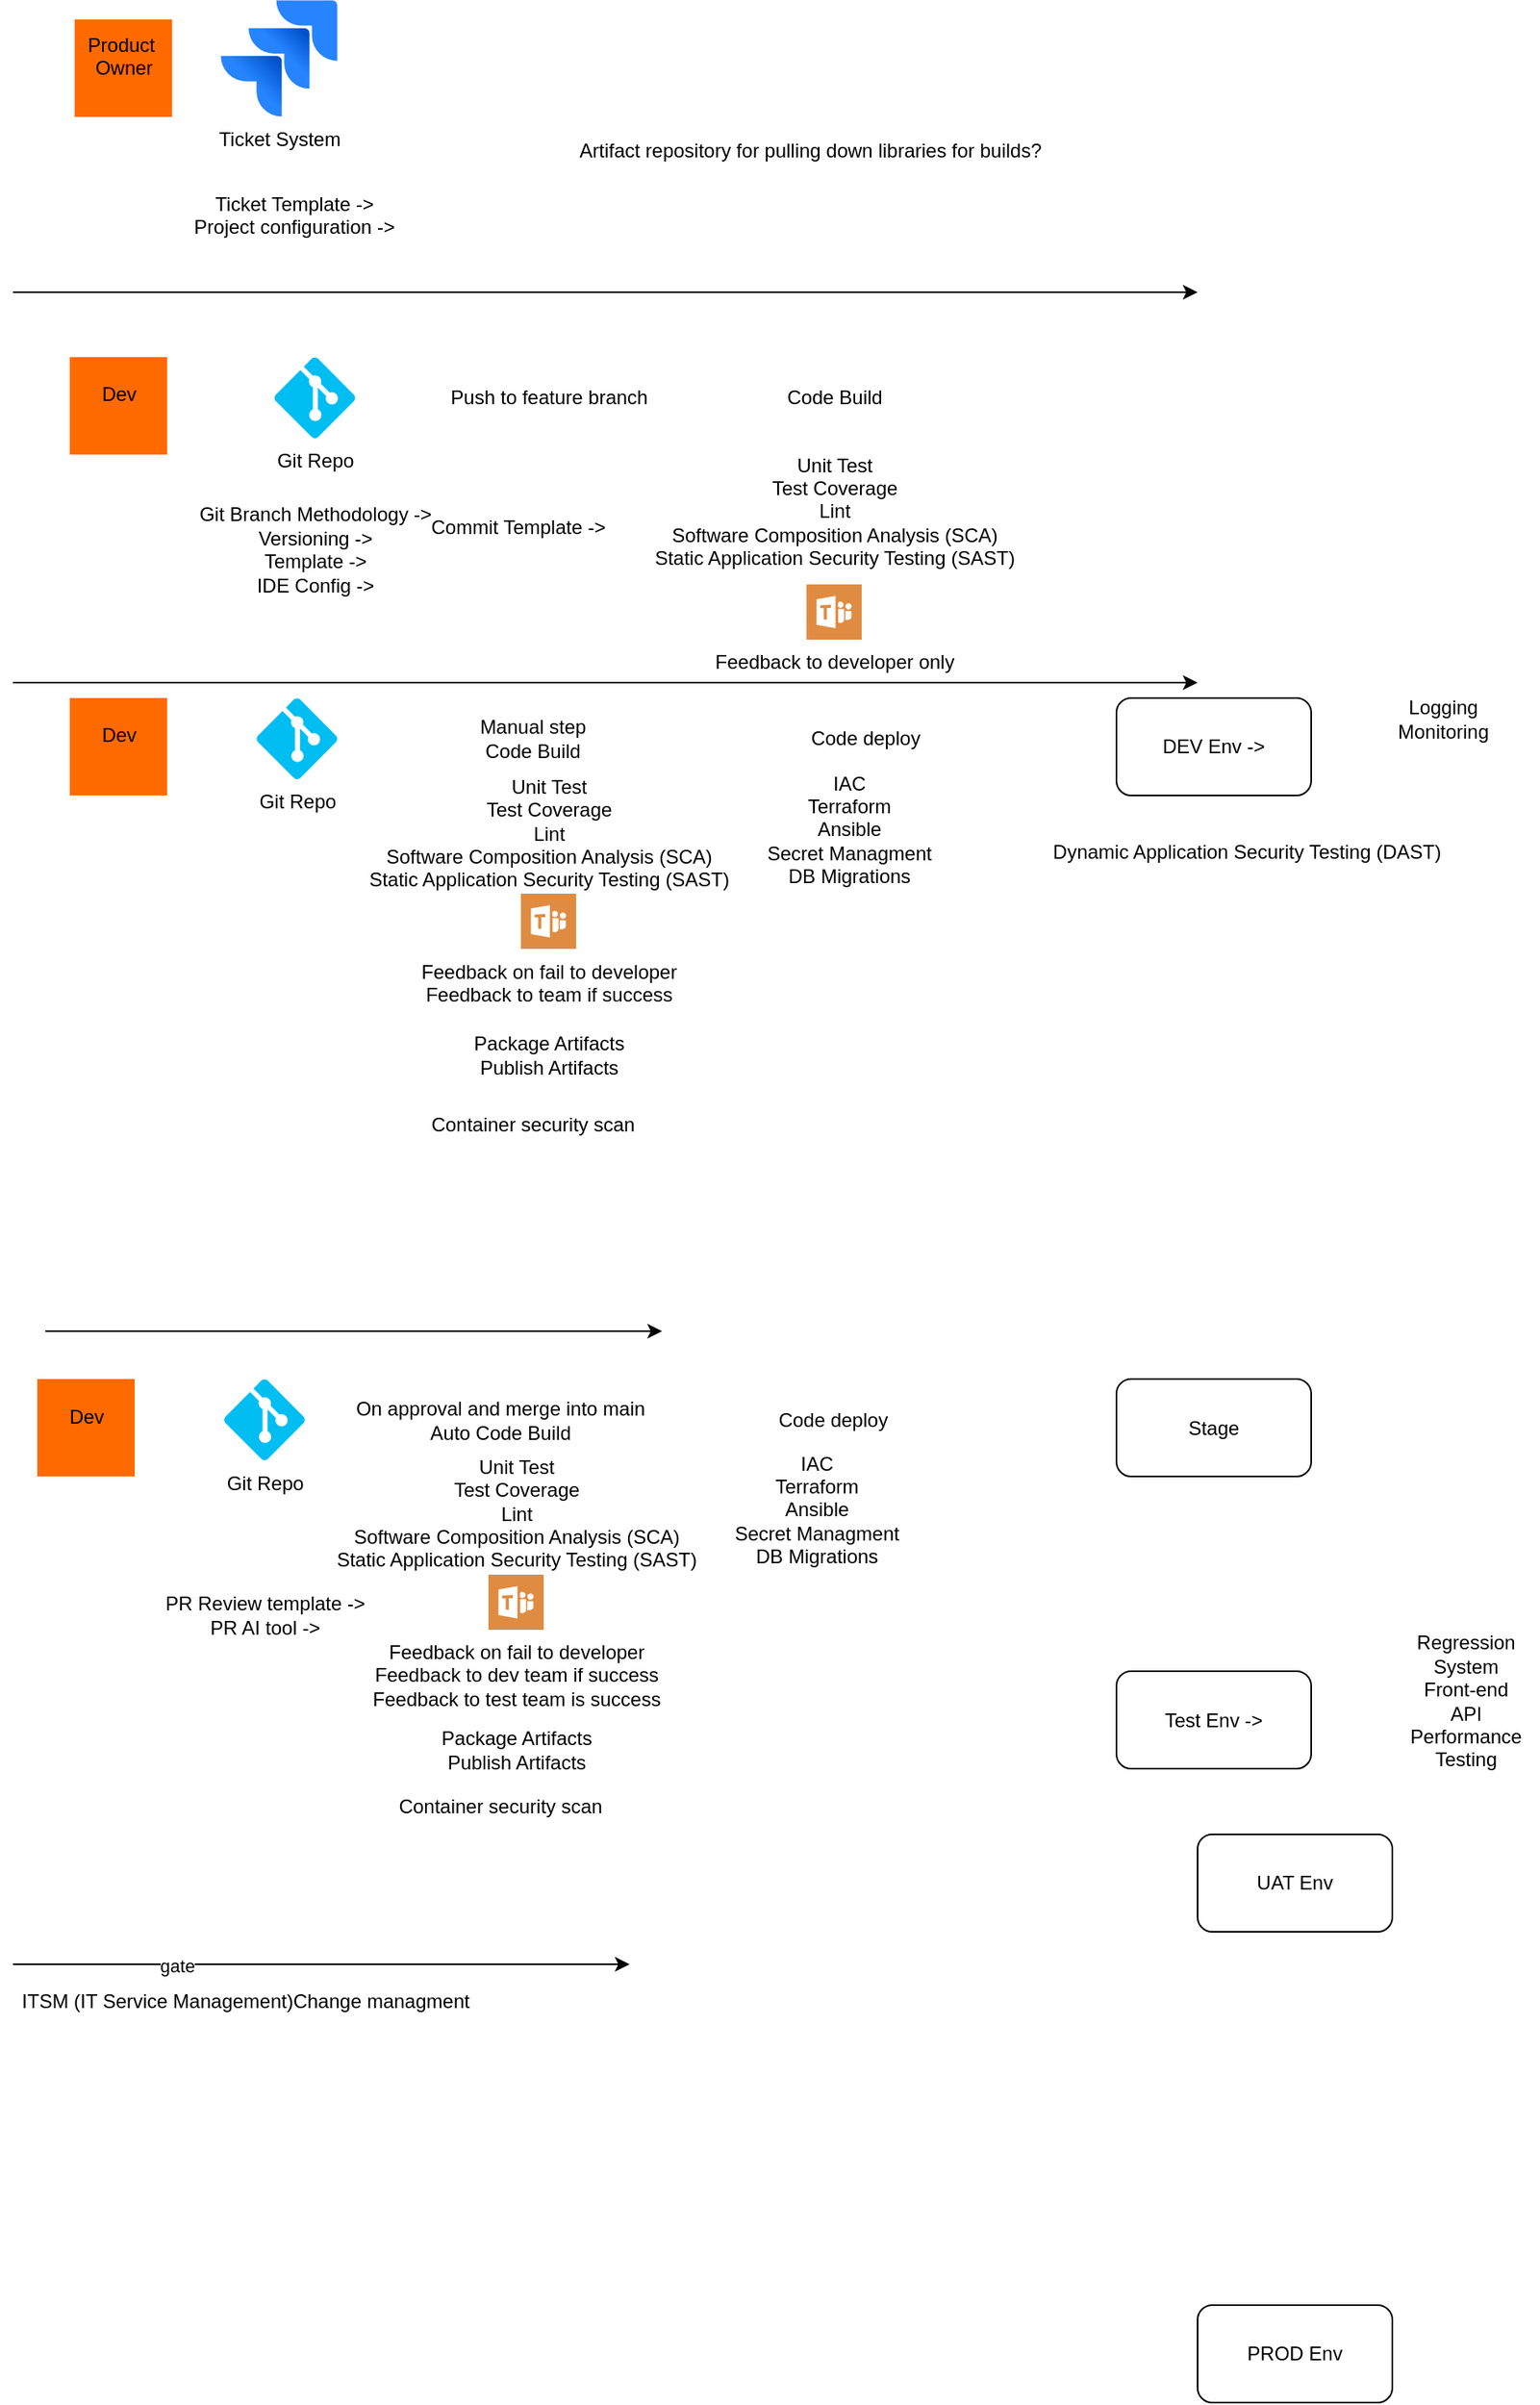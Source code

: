 <mxfile version="25.0.3">
  <diagram name="Page-1" id="HFFRkxdLWE5YDhGh8fER">
    <mxGraphModel dx="1732" dy="761" grid="1" gridSize="10" guides="1" tooltips="1" connect="1" arrows="1" fold="1" page="1" pageScale="1" pageWidth="1169" pageHeight="826" math="0" shadow="0">
      <root>
        <mxCell id="0" />
        <mxCell id="1" parent="0" />
        <mxCell id="EDXHS6EJhSH5jY5PzywB-1" value="&lt;div&gt;Dev&lt;/div&gt;&lt;div&gt;&lt;br&gt;&lt;/div&gt;" style="points=[];aspect=fixed;html=1;align=center;shadow=0;dashed=0;fillColor=#FF6A00;strokeColor=none;shape=mxgraph.alibaba_cloud.user;" vertex="1" parent="1">
          <mxGeometry x="35" y="320" width="60" height="60" as="geometry" />
        </mxCell>
        <mxCell id="EDXHS6EJhSH5jY5PzywB-2" value="&lt;div&gt;Product&amp;nbsp;&lt;/div&gt;&lt;div&gt;Owner&lt;/div&gt;&lt;div&gt;&lt;br&gt;&lt;/div&gt;" style="points=[];aspect=fixed;html=1;align=center;shadow=0;dashed=0;fillColor=#FF6A00;strokeColor=none;shape=mxgraph.alibaba_cloud.user;" vertex="1" parent="1">
          <mxGeometry x="38" y="112" width="60" height="60" as="geometry" />
        </mxCell>
        <mxCell id="EDXHS6EJhSH5jY5PzywB-3" value="Ticket System" style="image;html=1;image=img/lib/atlassian/Jira_Logo.svg;" vertex="1" parent="1">
          <mxGeometry x="128" y="100" width="72" height="72" as="geometry" />
        </mxCell>
        <mxCell id="EDXHS6EJhSH5jY5PzywB-4" value="Git Repo" style="verticalLabelPosition=bottom;html=1;verticalAlign=top;align=center;strokeColor=none;fillColor=#00BEF2;shape=mxgraph.azure.git_repository;" vertex="1" parent="1">
          <mxGeometry x="161" y="320" width="50" height="50" as="geometry" />
        </mxCell>
        <mxCell id="EDXHS6EJhSH5jY5PzywB-12" value="&lt;div&gt;Code Build&lt;/div&gt;" style="text;html=1;align=center;verticalAlign=middle;resizable=0;points=[];autosize=1;strokeColor=none;fillColor=none;" vertex="1" parent="1">
          <mxGeometry x="466" y="330" width="80" height="30" as="geometry" />
        </mxCell>
        <mxCell id="EDXHS6EJhSH5jY5PzywB-16" value="&lt;div&gt;Ticket Template -&amp;gt;&lt;br&gt;&lt;/div&gt;&lt;div&gt;Project configuration -&amp;gt;&lt;br&gt;&lt;/div&gt;&lt;div&gt;&lt;br&gt;&lt;/div&gt;" style="text;html=1;align=center;verticalAlign=middle;resizable=0;points=[];autosize=1;strokeColor=none;fillColor=none;" vertex="1" parent="1">
          <mxGeometry x="98" y="210" width="150" height="60" as="geometry" />
        </mxCell>
        <mxCell id="EDXHS6EJhSH5jY5PzywB-17" value="&lt;div&gt;Unit Test&lt;/div&gt;&lt;div&gt;Test Coverage&lt;br&gt;&lt;/div&gt;&lt;div&gt;Lint&lt;/div&gt;&lt;div&gt; Software Composition Analysis (SCA)&lt;/div&gt;&lt;div&gt;Static Application Security Testing (SAST)&lt;/div&gt;" style="text;html=1;align=center;verticalAlign=middle;resizable=0;points=[];autosize=1;strokeColor=none;fillColor=none;" vertex="1" parent="1">
          <mxGeometry x="381" y="370" width="250" height="90" as="geometry" />
        </mxCell>
        <mxCell id="EDXHS6EJhSH5jY5PzywB-18" value="Feedback to developer only" style="sketch=0;pointerEvents=1;shadow=0;dashed=0;html=1;strokeColor=none;fillColor=#DF8C42;labelPosition=center;verticalLabelPosition=bottom;verticalAlign=top;align=center;outlineConnect=0;shape=mxgraph.veeam2.microsoft_teams;" vertex="1" parent="1">
          <mxGeometry x="489" y="460" width="34" height="34" as="geometry" />
        </mxCell>
        <mxCell id="EDXHS6EJhSH5jY5PzywB-21" value="Dynamic Application Security Testing (DAST)" style="text;html=1;align=center;verticalAlign=middle;resizable=0;points=[];autosize=1;strokeColor=none;fillColor=none;" vertex="1" parent="1">
          <mxGeometry x="630" y="610" width="260" height="30" as="geometry" />
        </mxCell>
        <mxCell id="EDXHS6EJhSH5jY5PzywB-22" value="&lt;div&gt;Git Branch Methodology -&amp;gt;&lt;br&gt;&lt;/div&gt;&lt;div&gt;Versioning -&amp;gt;&lt;/div&gt;&lt;div&gt;Template -&amp;gt;&lt;/div&gt;&lt;div&gt;IDE Config -&amp;gt;&lt;/div&gt;&lt;div&gt;&lt;br&gt;&lt;/div&gt;&lt;div&gt;&lt;br&gt;&lt;/div&gt;" style="text;html=1;align=center;verticalAlign=middle;resizable=0;points=[];autosize=1;strokeColor=none;fillColor=none;" vertex="1" parent="1">
          <mxGeometry x="101" y="403" width="170" height="100" as="geometry" />
        </mxCell>
        <mxCell id="EDXHS6EJhSH5jY5PzywB-23" value="&lt;div&gt;DEV Env -&amp;gt;&lt;/div&gt;" style="rounded=1;whiteSpace=wrap;html=1;" vertex="1" parent="1">
          <mxGeometry x="680" y="530" width="120" height="60" as="geometry" />
        </mxCell>
        <mxCell id="EDXHS6EJhSH5jY5PzywB-24" value="&lt;div&gt;Stage&lt;/div&gt;" style="rounded=1;whiteSpace=wrap;html=1;" vertex="1" parent="1">
          <mxGeometry x="680" y="949.5" width="120" height="60" as="geometry" />
        </mxCell>
        <mxCell id="EDXHS6EJhSH5jY5PzywB-25" value="&lt;div&gt;UAT Env&lt;/div&gt;" style="rounded=1;whiteSpace=wrap;html=1;" vertex="1" parent="1">
          <mxGeometry x="730" y="1230" width="120" height="60" as="geometry" />
        </mxCell>
        <mxCell id="EDXHS6EJhSH5jY5PzywB-26" value="&lt;div&gt;PROD Env&lt;/div&gt;" style="rounded=1;whiteSpace=wrap;html=1;" vertex="1" parent="1">
          <mxGeometry x="730" y="1520" width="120" height="60" as="geometry" />
        </mxCell>
        <mxCell id="EDXHS6EJhSH5jY5PzywB-27" value="Commit Template -&amp;gt;" style="text;html=1;align=center;verticalAlign=middle;resizable=0;points=[];autosize=1;strokeColor=none;fillColor=none;" vertex="1" parent="1">
          <mxGeometry x="246" y="410" width="130" height="30" as="geometry" />
        </mxCell>
        <mxCell id="EDXHS6EJhSH5jY5PzywB-28" value="&lt;div&gt;Regression&lt;/div&gt;&lt;div&gt;System&lt;/div&gt;&lt;div&gt;Front-end&lt;/div&gt;&lt;div&gt;API&lt;/div&gt;&lt;div&gt;Performance&lt;/div&gt;&lt;div&gt;Testing&lt;br&gt;&lt;/div&gt;" style="text;html=1;align=center;verticalAlign=middle;resizable=0;points=[];autosize=1;strokeColor=none;fillColor=none;" vertex="1" parent="1">
          <mxGeometry x="850" y="1097.5" width="90" height="100" as="geometry" />
        </mxCell>
        <mxCell id="EDXHS6EJhSH5jY5PzywB-31" value="Push to feature branch" style="text;html=1;align=center;verticalAlign=middle;resizable=0;points=[];autosize=1;strokeColor=none;fillColor=none;" vertex="1" parent="1">
          <mxGeometry x="260" y="330" width="140" height="30" as="geometry" />
        </mxCell>
        <mxCell id="EDXHS6EJhSH5jY5PzywB-32" value="&lt;div&gt;Dev&lt;/div&gt;&lt;div&gt;&lt;br&gt;&lt;/div&gt;" style="points=[];aspect=fixed;html=1;align=center;shadow=0;dashed=0;fillColor=#FF6A00;strokeColor=none;shape=mxgraph.alibaba_cloud.user;" vertex="1" parent="1">
          <mxGeometry x="35" y="530" width="60" height="60" as="geometry" />
        </mxCell>
        <mxCell id="EDXHS6EJhSH5jY5PzywB-34" value="Git Repo" style="verticalLabelPosition=bottom;html=1;verticalAlign=top;align=center;strokeColor=none;fillColor=#00BEF2;shape=mxgraph.azure.git_repository;" vertex="1" parent="1">
          <mxGeometry x="150" y="530" width="50" height="50" as="geometry" />
        </mxCell>
        <mxCell id="EDXHS6EJhSH5jY5PzywB-35" value="Manual step&lt;br&gt;&lt;div&gt;Code Build&lt;/div&gt;" style="text;html=1;align=center;verticalAlign=middle;resizable=0;points=[];autosize=1;strokeColor=none;fillColor=none;" vertex="1" parent="1">
          <mxGeometry x="275" y="535" width="90" height="40" as="geometry" />
        </mxCell>
        <mxCell id="EDXHS6EJhSH5jY5PzywB-36" value="&lt;div&gt;&lt;br&gt;&lt;/div&gt;&lt;div&gt;Unit Test&lt;/div&gt;&lt;div&gt;Test Coverage&lt;br&gt;&lt;/div&gt;&lt;div&gt;Lint&lt;/div&gt;&lt;div&gt; Software Composition Analysis (SCA)&lt;/div&gt;&lt;div&gt;Static Application Security Testing (SAST)&lt;/div&gt;" style="text;html=1;align=center;verticalAlign=middle;resizable=0;points=[];autosize=1;strokeColor=none;fillColor=none;" vertex="1" parent="1">
          <mxGeometry x="205" y="555.5" width="250" height="100" as="geometry" />
        </mxCell>
        <mxCell id="EDXHS6EJhSH5jY5PzywB-37" value="&lt;div&gt;Feedback on fail to developer&lt;/div&gt;&lt;div&gt;Feedback to team if success&lt;br&gt;&lt;/div&gt;" style="sketch=0;pointerEvents=1;shadow=0;dashed=0;html=1;strokeColor=none;fillColor=#DF8C42;labelPosition=center;verticalLabelPosition=bottom;verticalAlign=top;align=center;outlineConnect=0;shape=mxgraph.veeam2.microsoft_teams;" vertex="1" parent="1">
          <mxGeometry x="313" y="650.5" width="34" height="34" as="geometry" />
        </mxCell>
        <mxCell id="EDXHS6EJhSH5jY5PzywB-39" value="&lt;div&gt;Package Artifacts&lt;/div&gt;&lt;div&gt;Publish Artifacts&lt;/div&gt;" style="text;html=1;align=center;verticalAlign=middle;resizable=0;points=[];autosize=1;strokeColor=none;fillColor=none;" vertex="1" parent="1">
          <mxGeometry x="270" y="730" width="120" height="40" as="geometry" />
        </mxCell>
        <mxCell id="EDXHS6EJhSH5jY5PzywB-55" value="" style="edgeStyle=none;orthogonalLoop=1;jettySize=auto;html=1;rounded=0;" edge="1" parent="1">
          <mxGeometry width="80" relative="1" as="geometry">
            <mxPoint x="20" y="920" as="sourcePoint" />
            <mxPoint x="400" y="920" as="targetPoint" />
            <Array as="points" />
          </mxGeometry>
        </mxCell>
        <mxCell id="EDXHS6EJhSH5jY5PzywB-59" value="" style="edgeStyle=none;orthogonalLoop=1;jettySize=auto;html=1;rounded=0;" edge="1" parent="1">
          <mxGeometry width="80" relative="1" as="geometry">
            <mxPoint y="1310" as="sourcePoint" />
            <mxPoint x="380" y="1310" as="targetPoint" />
            <Array as="points" />
          </mxGeometry>
        </mxCell>
        <mxCell id="EDXHS6EJhSH5jY5PzywB-60" value="&lt;div&gt;gate&lt;/div&gt;" style="edgeLabel;html=1;align=center;verticalAlign=middle;resizable=0;points=[];" vertex="1" connectable="0" parent="EDXHS6EJhSH5jY5PzywB-59">
          <mxGeometry x="0.55" y="-1" relative="1" as="geometry">
            <mxPoint x="-194" as="offset" />
          </mxGeometry>
        </mxCell>
        <mxCell id="EDXHS6EJhSH5jY5PzywB-65" value="" style="edgeStyle=none;orthogonalLoop=1;jettySize=auto;html=1;rounded=0;" edge="1" parent="1">
          <mxGeometry width="80" relative="1" as="geometry">
            <mxPoint y="280" as="sourcePoint" />
            <mxPoint x="730" y="280" as="targetPoint" />
            <Array as="points" />
          </mxGeometry>
        </mxCell>
        <mxCell id="EDXHS6EJhSH5jY5PzywB-66" value="" style="edgeStyle=none;orthogonalLoop=1;jettySize=auto;html=1;rounded=0;" edge="1" parent="1">
          <mxGeometry width="80" relative="1" as="geometry">
            <mxPoint y="520.5" as="sourcePoint" />
            <mxPoint x="730" y="520.5" as="targetPoint" />
            <Array as="points" />
          </mxGeometry>
        </mxCell>
        <mxCell id="EDXHS6EJhSH5jY5PzywB-67" value="Code deploy" style="text;html=1;align=center;verticalAlign=middle;resizable=0;points=[];autosize=1;strokeColor=none;fillColor=none;" vertex="1" parent="1">
          <mxGeometry x="480" y="540" width="90" height="30" as="geometry" />
        </mxCell>
        <mxCell id="EDXHS6EJhSH5jY5PzywB-68" value="Container security scan" style="text;html=1;align=center;verticalAlign=middle;resizable=0;points=[];autosize=1;strokeColor=none;fillColor=none;" vertex="1" parent="1">
          <mxGeometry x="245" y="778" width="150" height="30" as="geometry" />
        </mxCell>
        <mxCell id="EDXHS6EJhSH5jY5PzywB-69" value="&lt;div&gt;IAC&lt;/div&gt;&lt;div&gt;Terraform&lt;/div&gt;&lt;div&gt;Ansible&lt;/div&gt;&lt;div&gt;Secret Managment&lt;br&gt;&lt;/div&gt;&lt;div&gt;DB Migrations&lt;br&gt;&lt;/div&gt;" style="text;html=1;align=center;verticalAlign=middle;resizable=0;points=[];autosize=1;strokeColor=none;fillColor=none;" vertex="1" parent="1">
          <mxGeometry x="455" y="565.5" width="120" height="90" as="geometry" />
        </mxCell>
        <mxCell id="EDXHS6EJhSH5jY5PzywB-70" value="&lt;div&gt;Logging&lt;/div&gt;&lt;div&gt;Monitoring&lt;/div&gt;" style="text;html=1;align=center;verticalAlign=middle;resizable=0;points=[];autosize=1;strokeColor=none;fillColor=none;" vertex="1" parent="1">
          <mxGeometry x="841" y="523" width="80" height="40" as="geometry" />
        </mxCell>
        <mxCell id="EDXHS6EJhSH5jY5PzywB-71" value="&lt;div&gt;PR Review template -&amp;gt;&lt;/div&gt;&lt;div&gt;PR AI tool -&amp;gt;&lt;/div&gt;" style="text;html=1;align=center;verticalAlign=middle;resizable=0;points=[];autosize=1;strokeColor=none;fillColor=none;" vertex="1" parent="1">
          <mxGeometry x="80" y="1075" width="150" height="40" as="geometry" />
        </mxCell>
        <mxCell id="EDXHS6EJhSH5jY5PzywB-76" value="&lt;div&gt;Test Env -&amp;gt;&lt;/div&gt;" style="rounded=1;whiteSpace=wrap;html=1;" vertex="1" parent="1">
          <mxGeometry x="680" y="1129.5" width="120" height="60" as="geometry" />
        </mxCell>
        <mxCell id="EDXHS6EJhSH5jY5PzywB-77" value="&lt;div&gt;Dev&lt;/div&gt;&lt;div&gt;&lt;br&gt;&lt;/div&gt;" style="points=[];aspect=fixed;html=1;align=center;shadow=0;dashed=0;fillColor=#FF6A00;strokeColor=none;shape=mxgraph.alibaba_cloud.user;" vertex="1" parent="1">
          <mxGeometry x="15" y="949.5" width="60" height="60" as="geometry" />
        </mxCell>
        <mxCell id="EDXHS6EJhSH5jY5PzywB-78" value="Git Repo" style="verticalLabelPosition=bottom;html=1;verticalAlign=top;align=center;strokeColor=none;fillColor=#00BEF2;shape=mxgraph.azure.git_repository;" vertex="1" parent="1">
          <mxGeometry x="130" y="949.5" width="50" height="50" as="geometry" />
        </mxCell>
        <mxCell id="EDXHS6EJhSH5jY5PzywB-79" value="&lt;div&gt;On approval and merge into main&lt;/div&gt;&lt;div&gt;Auto Code Build&lt;/div&gt;" style="text;html=1;align=center;verticalAlign=middle;resizable=0;points=[];autosize=1;strokeColor=none;fillColor=none;" vertex="1" parent="1">
          <mxGeometry x="200" y="954.5" width="200" height="40" as="geometry" />
        </mxCell>
        <mxCell id="EDXHS6EJhSH5jY5PzywB-80" value="&lt;div&gt;&lt;br&gt;&lt;/div&gt;&lt;div&gt;Unit Test&lt;/div&gt;&lt;div&gt;Test Coverage&lt;br&gt;&lt;/div&gt;&lt;div&gt;Lint&lt;/div&gt;&lt;div&gt; Software Composition Analysis (SCA)&lt;/div&gt;&lt;div&gt;Static Application Security Testing (SAST)&lt;/div&gt;" style="text;html=1;align=center;verticalAlign=middle;resizable=0;points=[];autosize=1;strokeColor=none;fillColor=none;" vertex="1" parent="1">
          <mxGeometry x="185" y="975" width="250" height="100" as="geometry" />
        </mxCell>
        <mxCell id="EDXHS6EJhSH5jY5PzywB-81" value="&lt;div&gt;Feedback on fail to developer&lt;/div&gt;&lt;div&gt;Feedback to dev team if success&lt;/div&gt;&lt;div&gt;Feedback to test team is success &lt;br&gt;&lt;/div&gt;" style="sketch=0;pointerEvents=1;shadow=0;dashed=0;html=1;strokeColor=none;fillColor=#DF8C42;labelPosition=center;verticalLabelPosition=bottom;verticalAlign=top;align=center;outlineConnect=0;shape=mxgraph.veeam2.microsoft_teams;" vertex="1" parent="1">
          <mxGeometry x="293" y="1070" width="34" height="34" as="geometry" />
        </mxCell>
        <mxCell id="EDXHS6EJhSH5jY5PzywB-82" value="&lt;div&gt;Package Artifacts&lt;/div&gt;&lt;div&gt;Publish Artifacts&lt;/div&gt;" style="text;html=1;align=center;verticalAlign=middle;resizable=0;points=[];autosize=1;strokeColor=none;fillColor=none;" vertex="1" parent="1">
          <mxGeometry x="250" y="1157.5" width="120" height="40" as="geometry" />
        </mxCell>
        <mxCell id="EDXHS6EJhSH5jY5PzywB-84" value="Code deploy" style="text;html=1;align=center;verticalAlign=middle;resizable=0;points=[];autosize=1;strokeColor=none;fillColor=none;" vertex="1" parent="1">
          <mxGeometry x="460" y="959.5" width="90" height="30" as="geometry" />
        </mxCell>
        <mxCell id="EDXHS6EJhSH5jY5PzywB-85" value="Container security scan" style="text;html=1;align=center;verticalAlign=middle;resizable=0;points=[];autosize=1;strokeColor=none;fillColor=none;" vertex="1" parent="1">
          <mxGeometry x="225" y="1197.5" width="150" height="30" as="geometry" />
        </mxCell>
        <mxCell id="EDXHS6EJhSH5jY5PzywB-86" value="&lt;div&gt;IAC&lt;/div&gt;&lt;div&gt;Terraform&lt;/div&gt;&lt;div&gt;Ansible&lt;/div&gt;&lt;div&gt;Secret Managment&lt;br&gt;&lt;/div&gt;&lt;div&gt;DB Migrations&lt;br&gt;&lt;/div&gt;" style="text;html=1;align=center;verticalAlign=middle;resizable=0;points=[];autosize=1;strokeColor=none;fillColor=none;" vertex="1" parent="1">
          <mxGeometry x="435" y="985" width="120" height="90" as="geometry" />
        </mxCell>
        <mxCell id="EDXHS6EJhSH5jY5PzywB-87" value="&lt;span&gt;ITSM (IT Service Management)&lt;/span&gt;Change managment" style="text;html=1;align=center;verticalAlign=middle;resizable=0;points=[];autosize=1;strokeColor=none;fillColor=none;" vertex="1" parent="1">
          <mxGeometry x="-7" y="1318" width="300" height="30" as="geometry" />
        </mxCell>
        <mxCell id="EDXHS6EJhSH5jY5PzywB-88" value="Artifact repository for pulling down libraries for builds?" style="text;html=1;align=center;verticalAlign=middle;resizable=0;points=[];autosize=1;strokeColor=none;fillColor=none;" vertex="1" parent="1">
          <mxGeometry x="336" y="178" width="310" height="30" as="geometry" />
        </mxCell>
      </root>
    </mxGraphModel>
  </diagram>
</mxfile>
